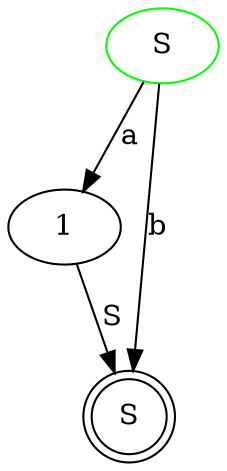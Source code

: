 digraph g {
0[label="S", color="green"];
1;
2[label="S",shape="doublecircle"];

0 -> 1 [label = "a"];
1 -> 2 [label = "S"];
0 -> 2 [label = "b"];
}
